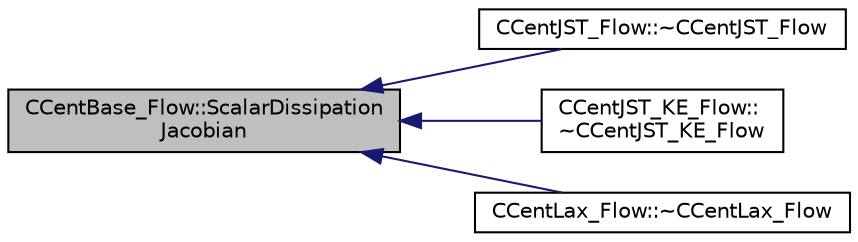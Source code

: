 digraph "CCentBase_Flow::ScalarDissipationJacobian"
{
  edge [fontname="Helvetica",fontsize="10",labelfontname="Helvetica",labelfontsize="10"];
  node [fontname="Helvetica",fontsize="10",shape=record];
  rankdir="LR";
  Node22 [label="CCentBase_Flow::ScalarDissipation\lJacobian",height=0.2,width=0.4,color="black", fillcolor="grey75", style="filled", fontcolor="black"];
  Node22 -> Node23 [dir="back",color="midnightblue",fontsize="10",style="solid",fontname="Helvetica"];
  Node23 [label="CCentJST_Flow::~CCentJST_Flow",height=0.2,width=0.4,color="black", fillcolor="white", style="filled",URL="$class_c_cent_j_s_t___flow.html#ab02f2e5d58db6592b705025552065dc6",tooltip="Destructor of the class. "];
  Node22 -> Node24 [dir="back",color="midnightblue",fontsize="10",style="solid",fontname="Helvetica"];
  Node24 [label="CCentJST_KE_Flow::\l~CCentJST_KE_Flow",height=0.2,width=0.4,color="black", fillcolor="white", style="filled",URL="$class_c_cent_j_s_t___k_e___flow.html#ade3eb3c6d4e225dce9ed726fa60bd4c7",tooltip="Destructor of the class. "];
  Node22 -> Node25 [dir="back",color="midnightblue",fontsize="10",style="solid",fontname="Helvetica"];
  Node25 [label="CCentLax_Flow::~CCentLax_Flow",height=0.2,width=0.4,color="black", fillcolor="white", style="filled",URL="$class_c_cent_lax___flow.html#a0fb011aabf18053af859eac51cfaeddc",tooltip="Destructor of the class. "];
}
